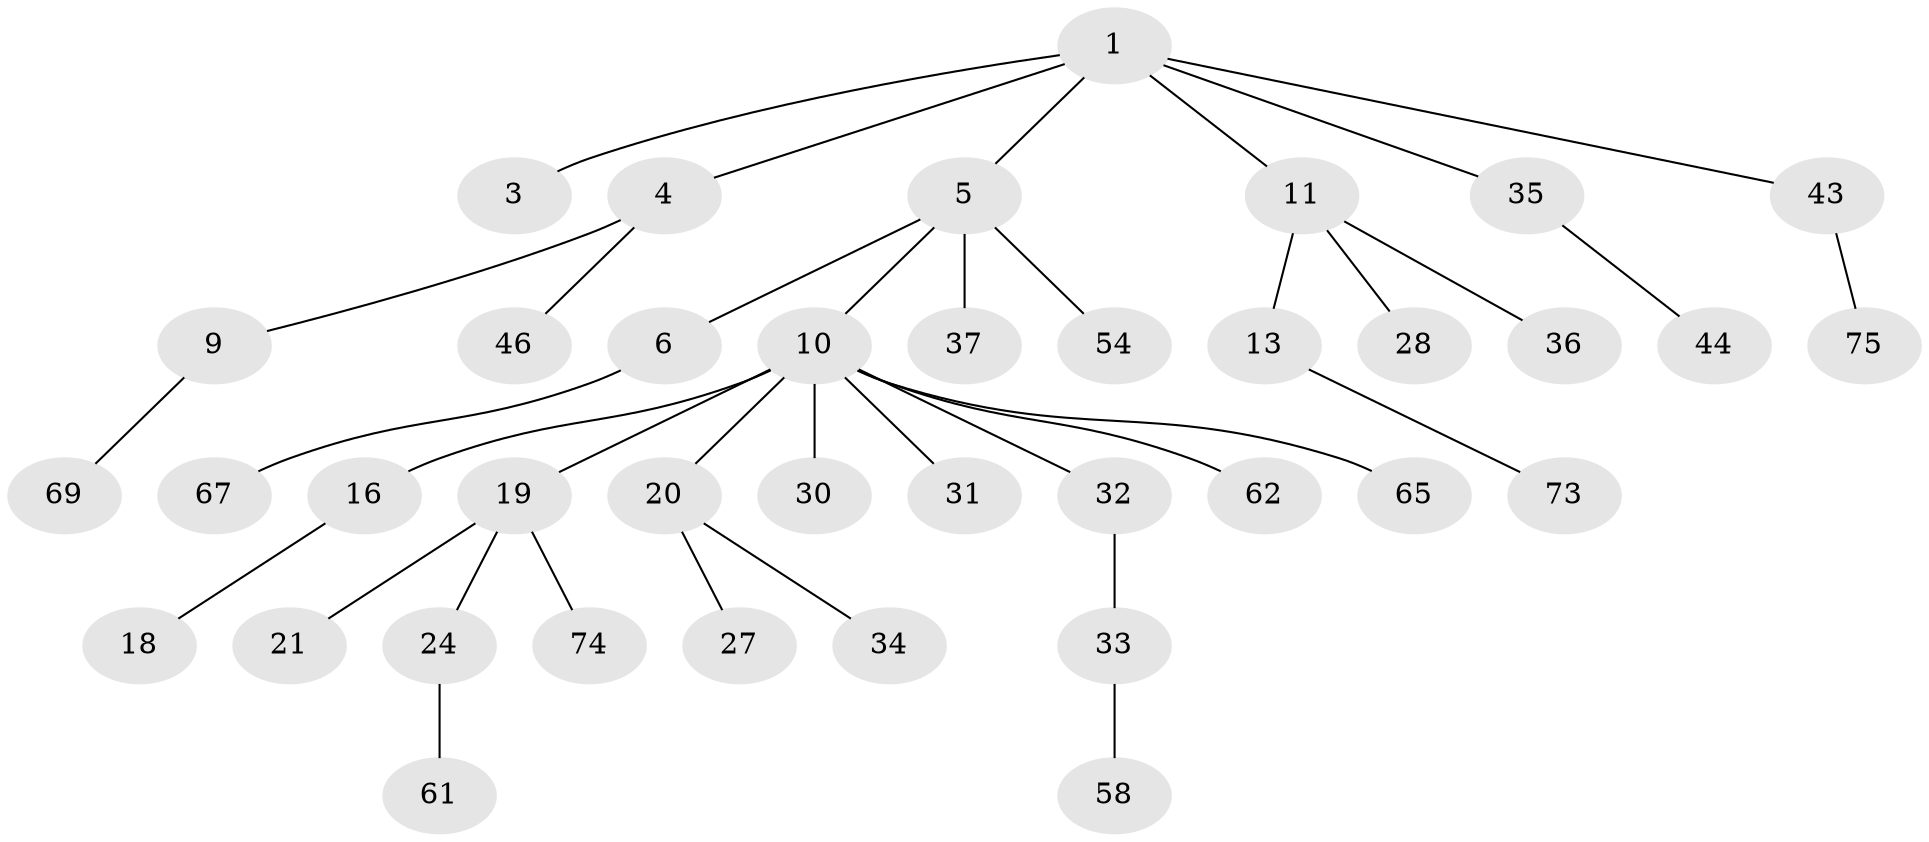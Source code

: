 // original degree distribution, {5: 0.02631578947368421, 2: 0.25, 1: 0.4868421052631579, 3: 0.11842105263157894, 4: 0.10526315789473684, 6: 0.013157894736842105}
// Generated by graph-tools (version 1.1) at 2025/15/03/09/25 04:15:27]
// undirected, 38 vertices, 37 edges
graph export_dot {
graph [start="1"]
  node [color=gray90,style=filled];
  1 [super="+2+7+39"];
  3;
  4;
  5 [super="+8+40"];
  6;
  9 [super="+22+51+15"];
  10 [super="+23+14+12"];
  11 [super="+66+26"];
  13;
  16;
  18;
  19;
  20;
  21 [super="+48"];
  24 [super="+50+29"];
  27;
  28;
  30;
  31 [super="+41+42"];
  32 [super="+53"];
  33 [super="+55"];
  34 [super="+76"];
  35 [super="+38"];
  36;
  37 [super="+59"];
  43 [super="+47"];
  44 [super="+52+57"];
  46;
  54;
  58;
  61;
  62;
  65;
  67;
  69;
  73;
  74;
  75;
  1 -- 3;
  1 -- 5;
  1 -- 4;
  1 -- 11;
  1 -- 35;
  1 -- 43;
  4 -- 9;
  4 -- 46;
  5 -- 6;
  5 -- 10;
  5 -- 37;
  5 -- 54;
  6 -- 67;
  9 -- 69;
  10 -- 19;
  10 -- 30;
  10 -- 65;
  10 -- 62;
  10 -- 20;
  10 -- 31;
  10 -- 16;
  10 -- 32;
  11 -- 13;
  11 -- 28;
  11 -- 36;
  13 -- 73;
  16 -- 18;
  19 -- 21;
  19 -- 24;
  19 -- 74;
  20 -- 27;
  20 -- 34;
  24 -- 61;
  32 -- 33;
  33 -- 58;
  35 -- 44;
  43 -- 75;
}
